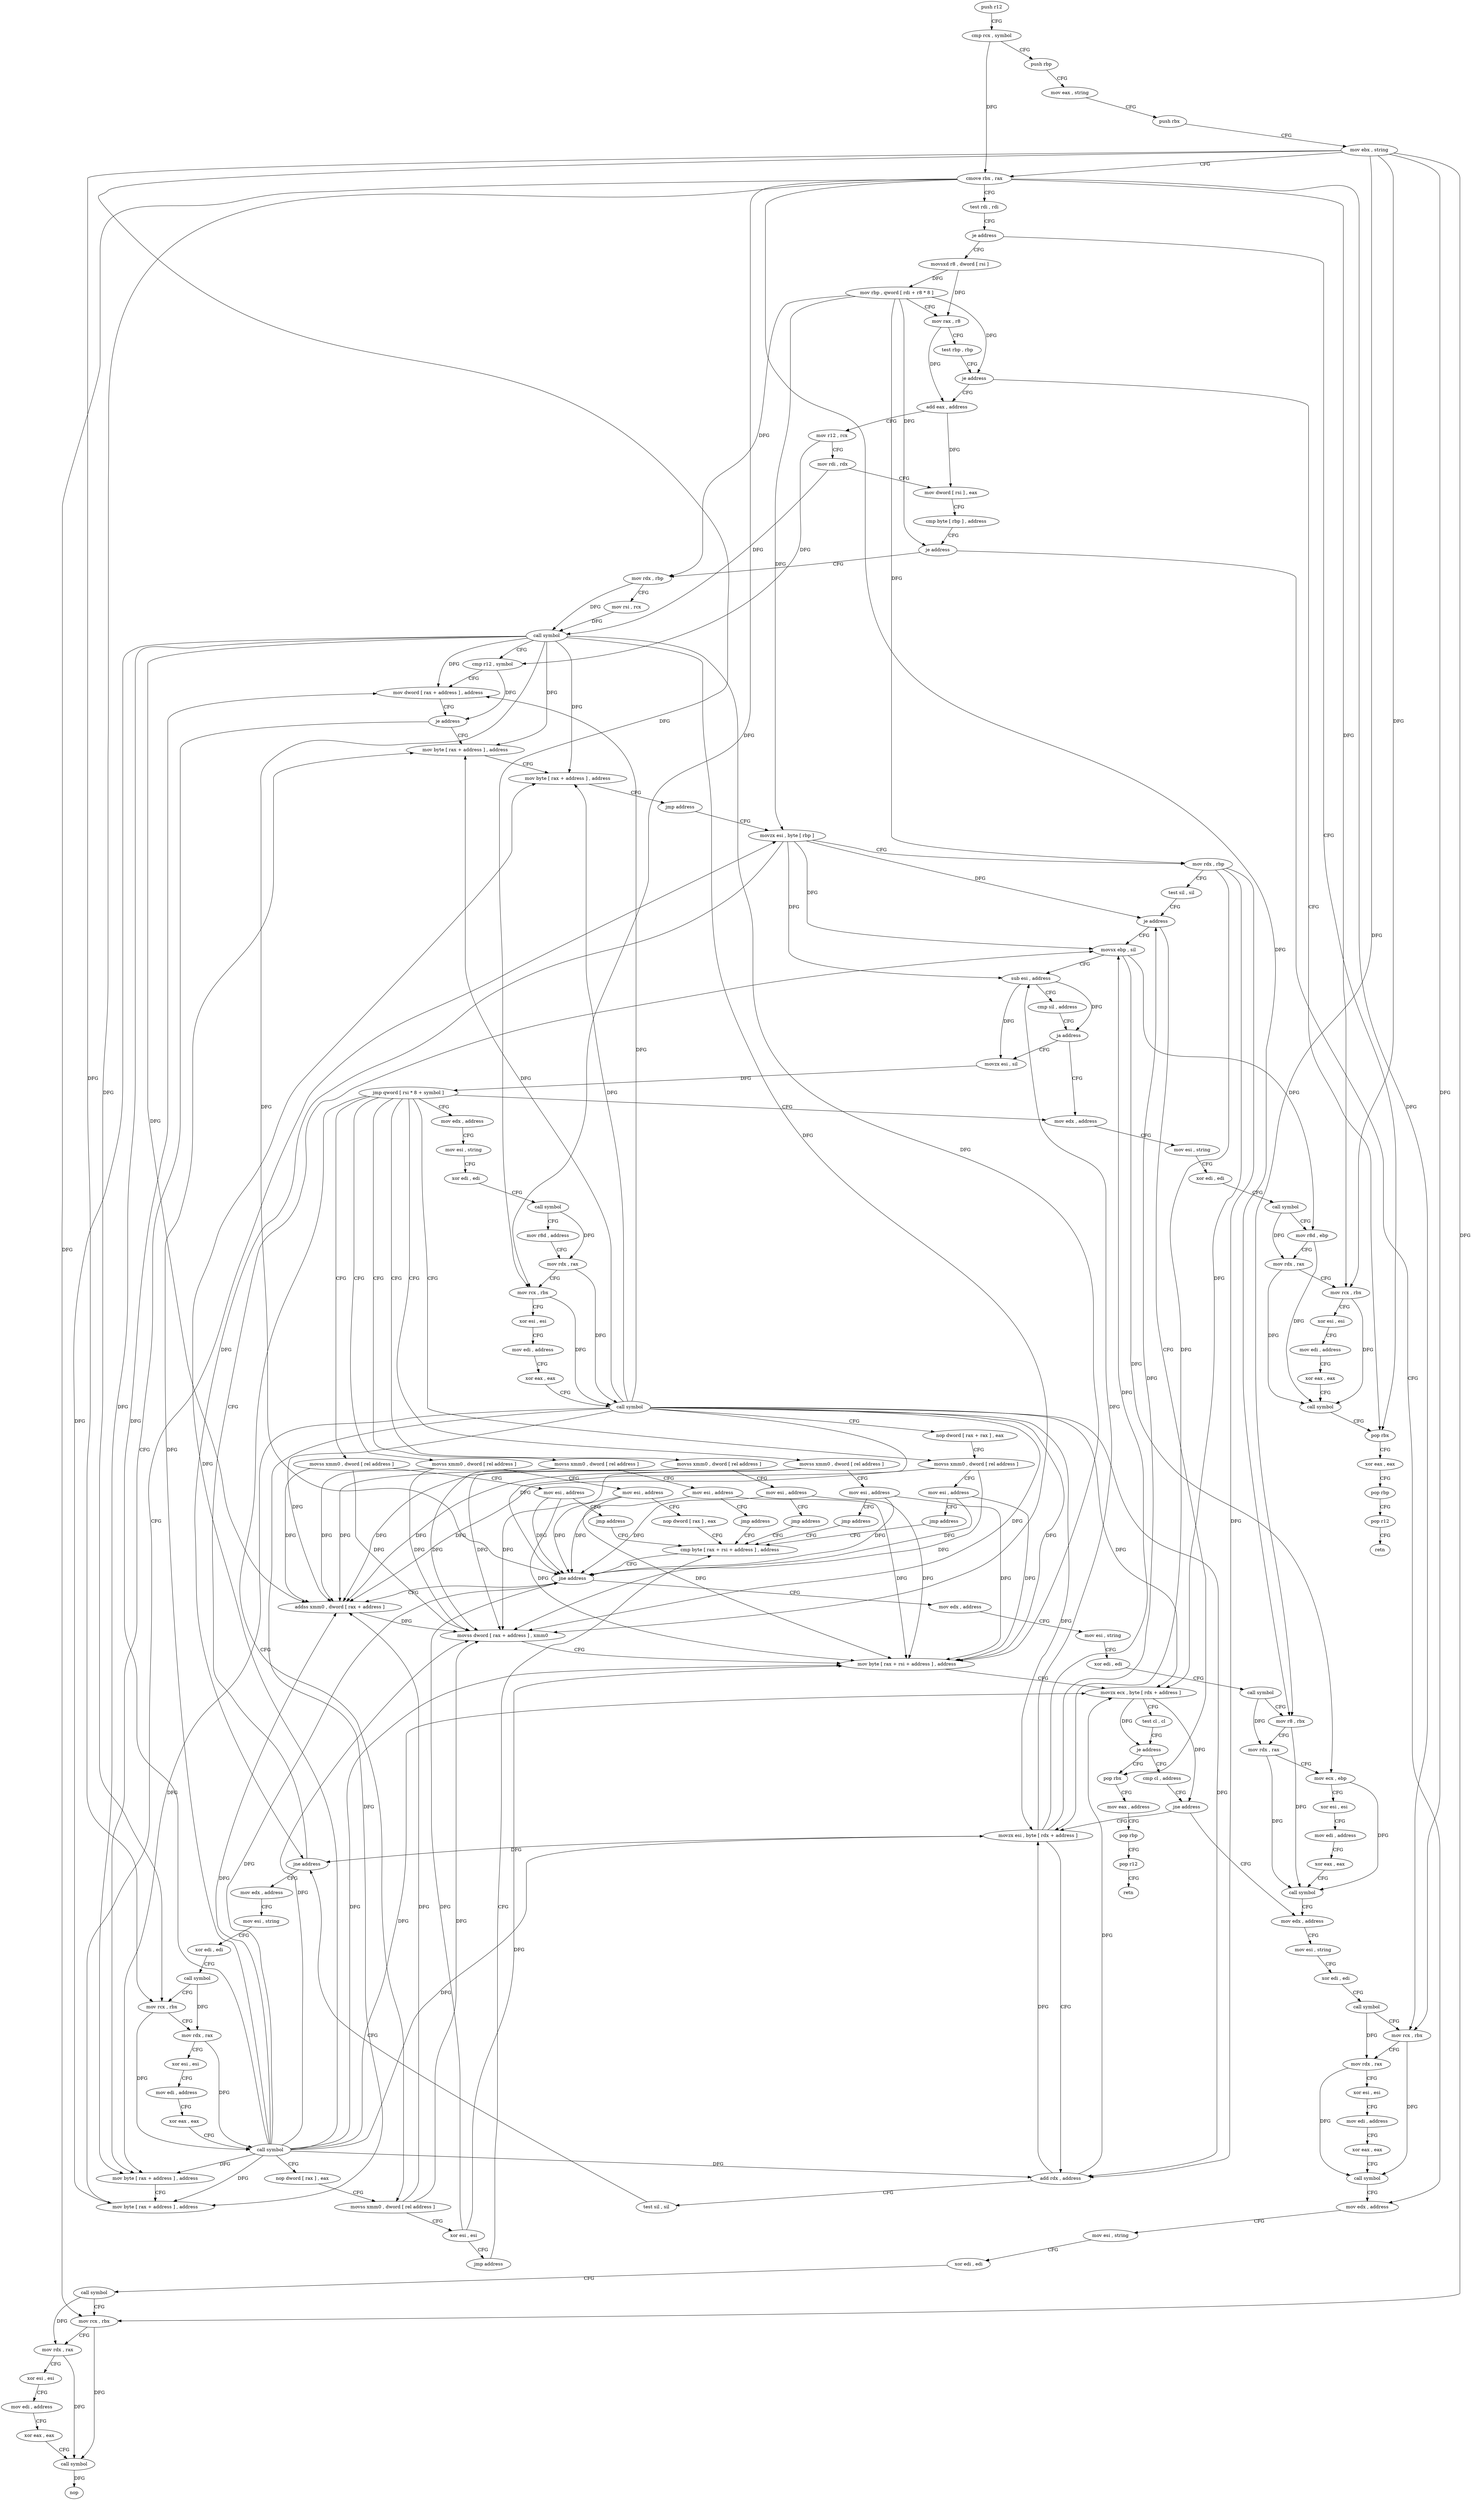 digraph "func" {
"4243552" [label = "push r12" ]
"4243554" [label = "cmp rcx , symbol" ]
"4243561" [label = "push rbp" ]
"4243562" [label = "mov eax , string" ]
"4243567" [label = "push rbx" ]
"4243568" [label = "mov ebx , string" ]
"4243573" [label = "cmove rbx , rax" ]
"4243577" [label = "test rdi , rdi" ]
"4243580" [label = "je address" ]
"4244064" [label = "pop rbx" ]
"4243586" [label = "movsxd r8 , dword [ rsi ]" ]
"4244065" [label = "xor eax , eax" ]
"4244067" [label = "pop rbp" ]
"4244068" [label = "pop r12" ]
"4244070" [label = "retn" ]
"4243589" [label = "mov rbp , qword [ rdi + r8 * 8 ]" ]
"4243593" [label = "mov rax , r8" ]
"4243596" [label = "test rbp , rbp" ]
"4243599" [label = "je address" ]
"4243605" [label = "add eax , address" ]
"4243608" [label = "mov r12 , rcx" ]
"4243611" [label = "mov rdi , rdx" ]
"4243614" [label = "mov dword [ rsi ] , eax" ]
"4243616" [label = "cmp byte [ rbp ] , address" ]
"4243620" [label = "je address" ]
"4244169" [label = "mov edx , address" ]
"4243626" [label = "mov rdx , rbp" ]
"4244174" [label = "mov esi , string" ]
"4244179" [label = "xor edi , edi" ]
"4244181" [label = "call symbol" ]
"4244186" [label = "mov rcx , rbx" ]
"4244189" [label = "mov rdx , rax" ]
"4244192" [label = "xor esi , esi" ]
"4244194" [label = "mov edi , address" ]
"4244199" [label = "xor eax , eax" ]
"4244201" [label = "call symbol" ]
"4244206" [label = "nop" ]
"4243629" [label = "mov rsi , rcx" ]
"4243632" [label = "call symbol" ]
"4243637" [label = "cmp r12 , symbol" ]
"4243644" [label = "mov dword [ rax + address ] , address" ]
"4243651" [label = "je address" ]
"4244080" [label = "mov byte [ rax + address ] , address" ]
"4243657" [label = "mov byte [ rax + address ] , address" ]
"4244084" [label = "mov byte [ rax + address ] , address" ]
"4244088" [label = "jmp address" ]
"4243665" [label = "movzx esi , byte [ rbp ]" ]
"4243661" [label = "mov byte [ rax + address ] , address" ]
"4243669" [label = "mov rdx , rbp" ]
"4243672" [label = "test sil , sil" ]
"4243675" [label = "je address" ]
"4243712" [label = "pop rbx" ]
"4243677" [label = "movsx ebp , sil" ]
"4243713" [label = "mov eax , address" ]
"4243718" [label = "pop rbp" ]
"4243719" [label = "pop r12" ]
"4243721" [label = "retn" ]
"4243681" [label = "sub esi , address" ]
"4243684" [label = "cmp sil , address" ]
"4243688" [label = "ja address" ]
"4244024" [label = "mov edx , address" ]
"4243694" [label = "movzx esi , sil" ]
"4244029" [label = "mov esi , string" ]
"4244034" [label = "xor edi , edi" ]
"4244036" [label = "call symbol" ]
"4244041" [label = "mov r8d , ebp" ]
"4244044" [label = "mov rdx , rax" ]
"4244047" [label = "mov rcx , rbx" ]
"4244050" [label = "xor esi , esi" ]
"4244052" [label = "mov edi , address" ]
"4244057" [label = "xor eax , eax" ]
"4244059" [label = "call symbol" ]
"4243698" [label = "jmp qword [ rsi * 8 + symbol ]" ]
"4243728" [label = "movss xmm0 , dword [ rel address ]" ]
"4243840" [label = "movss xmm0 , dword [ rel address ]" ]
"4243856" [label = "mov edx , address" ]
"4243904" [label = "movss xmm0 , dword [ rel address ]" ]
"4243928" [label = "movss xmm0 , dword [ rel address ]" ]
"4243952" [label = "movss xmm0 , dword [ rel address ]" ]
"4243976" [label = "movss xmm0 , dword [ rel address ]" ]
"4244000" [label = "movss xmm0 , dword [ rel address ]" ]
"4243736" [label = "mov esi , address" ]
"4243741" [label = "nop dword [ rax ] , eax" ]
"4243744" [label = "cmp byte [ rax + rsi + address ] , address" ]
"4243848" [label = "xor esi , esi" ]
"4243850" [label = "jmp address" ]
"4243861" [label = "mov esi , string" ]
"4243866" [label = "xor edi , edi" ]
"4243868" [label = "call symbol" ]
"4243873" [label = "mov r8d , address" ]
"4243879" [label = "mov rdx , rax" ]
"4243882" [label = "mov rcx , rbx" ]
"4243885" [label = "xor esi , esi" ]
"4243887" [label = "mov edi , address" ]
"4243892" [label = "xor eax , eax" ]
"4243894" [label = "call symbol" ]
"4243899" [label = "nop dword [ rax + rax ] , eax" ]
"4243912" [label = "mov esi , address" ]
"4243917" [label = "jmp address" ]
"4243936" [label = "mov esi , address" ]
"4243941" [label = "jmp address" ]
"4243960" [label = "mov esi , address" ]
"4243965" [label = "jmp address" ]
"4243984" [label = "mov esi , address" ]
"4243989" [label = "jmp address" ]
"4244008" [label = "mov esi , address" ]
"4244013" [label = "jmp address" ]
"4244093" [label = "mov edx , address" ]
"4244098" [label = "mov esi , string" ]
"4244103" [label = "xor edi , edi" ]
"4244105" [label = "call symbol" ]
"4244110" [label = "mov r8 , rbx" ]
"4244113" [label = "mov rdx , rax" ]
"4244116" [label = "mov ecx , ebp" ]
"4244118" [label = "xor esi , esi" ]
"4244120" [label = "mov edi , address" ]
"4244125" [label = "xor eax , eax" ]
"4244127" [label = "call symbol" ]
"4244132" [label = "mov edx , address" ]
"4243755" [label = "addss xmm0 , dword [ rax + address ]" ]
"4243760" [label = "movss dword [ rax + address ] , xmm0" ]
"4243765" [label = "mov byte [ rax + rsi + address ] , address" ]
"4243770" [label = "movzx ecx , byte [ rdx + address ]" ]
"4243774" [label = "test cl , cl" ]
"4243776" [label = "je address" ]
"4243778" [label = "cmp cl , address" ]
"4243749" [label = "jne address" ]
"4243781" [label = "jne address" ]
"4243787" [label = "movzx esi , byte [ rdx + address ]" ]
"4244137" [label = "mov esi , string" ]
"4244142" [label = "xor edi , edi" ]
"4244144" [label = "call symbol" ]
"4244149" [label = "mov rcx , rbx" ]
"4244152" [label = "mov rdx , rax" ]
"4244155" [label = "xor esi , esi" ]
"4244157" [label = "mov edi , address" ]
"4244162" [label = "xor eax , eax" ]
"4244164" [label = "call symbol" ]
"4243791" [label = "add rdx , address" ]
"4243795" [label = "test sil , sil" ]
"4243798" [label = "jne address" ]
"4243800" [label = "mov edx , address" ]
"4243805" [label = "mov esi , string" ]
"4243810" [label = "xor edi , edi" ]
"4243812" [label = "call symbol" ]
"4243817" [label = "mov rcx , rbx" ]
"4243820" [label = "mov rdx , rax" ]
"4243823" [label = "xor esi , esi" ]
"4243825" [label = "mov edi , address" ]
"4243830" [label = "xor eax , eax" ]
"4243832" [label = "call symbol" ]
"4243837" [label = "nop dword [ rax ] , eax" ]
"4243552" -> "4243554" [ label = "CFG" ]
"4243554" -> "4243561" [ label = "CFG" ]
"4243554" -> "4243573" [ label = "DFG" ]
"4243561" -> "4243562" [ label = "CFG" ]
"4243562" -> "4243567" [ label = "CFG" ]
"4243567" -> "4243568" [ label = "CFG" ]
"4243568" -> "4243573" [ label = "CFG" ]
"4243568" -> "4244186" [ label = "DFG" ]
"4243568" -> "4244047" [ label = "DFG" ]
"4243568" -> "4243882" [ label = "DFG" ]
"4243568" -> "4244110" [ label = "DFG" ]
"4243568" -> "4244149" [ label = "DFG" ]
"4243568" -> "4243817" [ label = "DFG" ]
"4243573" -> "4243577" [ label = "CFG" ]
"4243573" -> "4244186" [ label = "DFG" ]
"4243573" -> "4244047" [ label = "DFG" ]
"4243573" -> "4243882" [ label = "DFG" ]
"4243573" -> "4244110" [ label = "DFG" ]
"4243573" -> "4244149" [ label = "DFG" ]
"4243573" -> "4243817" [ label = "DFG" ]
"4243577" -> "4243580" [ label = "CFG" ]
"4243580" -> "4244064" [ label = "CFG" ]
"4243580" -> "4243586" [ label = "CFG" ]
"4244064" -> "4244065" [ label = "CFG" ]
"4243586" -> "4243589" [ label = "DFG" ]
"4243586" -> "4243593" [ label = "DFG" ]
"4244065" -> "4244067" [ label = "CFG" ]
"4244067" -> "4244068" [ label = "CFG" ]
"4244068" -> "4244070" [ label = "CFG" ]
"4243589" -> "4243593" [ label = "CFG" ]
"4243589" -> "4243599" [ label = "DFG" ]
"4243589" -> "4243620" [ label = "DFG" ]
"4243589" -> "4243626" [ label = "DFG" ]
"4243589" -> "4243665" [ label = "DFG" ]
"4243589" -> "4243669" [ label = "DFG" ]
"4243593" -> "4243596" [ label = "CFG" ]
"4243593" -> "4243605" [ label = "DFG" ]
"4243596" -> "4243599" [ label = "CFG" ]
"4243599" -> "4244064" [ label = "CFG" ]
"4243599" -> "4243605" [ label = "CFG" ]
"4243605" -> "4243608" [ label = "CFG" ]
"4243605" -> "4243614" [ label = "DFG" ]
"4243608" -> "4243611" [ label = "CFG" ]
"4243608" -> "4243637" [ label = "DFG" ]
"4243611" -> "4243614" [ label = "CFG" ]
"4243611" -> "4243632" [ label = "DFG" ]
"4243614" -> "4243616" [ label = "CFG" ]
"4243616" -> "4243620" [ label = "CFG" ]
"4243620" -> "4244169" [ label = "CFG" ]
"4243620" -> "4243626" [ label = "CFG" ]
"4244169" -> "4244174" [ label = "CFG" ]
"4243626" -> "4243629" [ label = "CFG" ]
"4243626" -> "4243632" [ label = "DFG" ]
"4244174" -> "4244179" [ label = "CFG" ]
"4244179" -> "4244181" [ label = "CFG" ]
"4244181" -> "4244186" [ label = "CFG" ]
"4244181" -> "4244189" [ label = "DFG" ]
"4244186" -> "4244189" [ label = "CFG" ]
"4244186" -> "4244201" [ label = "DFG" ]
"4244189" -> "4244192" [ label = "CFG" ]
"4244189" -> "4244201" [ label = "DFG" ]
"4244192" -> "4244194" [ label = "CFG" ]
"4244194" -> "4244199" [ label = "CFG" ]
"4244199" -> "4244201" [ label = "CFG" ]
"4244201" -> "4244206" [ label = "DFG" ]
"4243629" -> "4243632" [ label = "DFG" ]
"4243632" -> "4243637" [ label = "CFG" ]
"4243632" -> "4243644" [ label = "DFG" ]
"4243632" -> "4244080" [ label = "DFG" ]
"4243632" -> "4244084" [ label = "DFG" ]
"4243632" -> "4243657" [ label = "DFG" ]
"4243632" -> "4243661" [ label = "DFG" ]
"4243632" -> "4243749" [ label = "DFG" ]
"4243632" -> "4243755" [ label = "DFG" ]
"4243632" -> "4243760" [ label = "DFG" ]
"4243632" -> "4243765" [ label = "DFG" ]
"4243637" -> "4243644" [ label = "CFG" ]
"4243637" -> "4243651" [ label = "DFG" ]
"4243644" -> "4243651" [ label = "CFG" ]
"4243651" -> "4244080" [ label = "CFG" ]
"4243651" -> "4243657" [ label = "CFG" ]
"4244080" -> "4244084" [ label = "CFG" ]
"4243657" -> "4243661" [ label = "CFG" ]
"4244084" -> "4244088" [ label = "CFG" ]
"4244088" -> "4243665" [ label = "CFG" ]
"4243665" -> "4243669" [ label = "CFG" ]
"4243665" -> "4243675" [ label = "DFG" ]
"4243665" -> "4243677" [ label = "DFG" ]
"4243665" -> "4243681" [ label = "DFG" ]
"4243665" -> "4243798" [ label = "DFG" ]
"4243661" -> "4243665" [ label = "CFG" ]
"4243669" -> "4243672" [ label = "CFG" ]
"4243669" -> "4243770" [ label = "DFG" ]
"4243669" -> "4243787" [ label = "DFG" ]
"4243669" -> "4243791" [ label = "DFG" ]
"4243672" -> "4243675" [ label = "CFG" ]
"4243675" -> "4243712" [ label = "CFG" ]
"4243675" -> "4243677" [ label = "CFG" ]
"4243712" -> "4243713" [ label = "CFG" ]
"4243677" -> "4243681" [ label = "CFG" ]
"4243677" -> "4244041" [ label = "DFG" ]
"4243677" -> "4244116" [ label = "DFG" ]
"4243713" -> "4243718" [ label = "CFG" ]
"4243718" -> "4243719" [ label = "CFG" ]
"4243719" -> "4243721" [ label = "CFG" ]
"4243681" -> "4243684" [ label = "CFG" ]
"4243681" -> "4243688" [ label = "DFG" ]
"4243681" -> "4243694" [ label = "DFG" ]
"4243684" -> "4243688" [ label = "CFG" ]
"4243688" -> "4244024" [ label = "CFG" ]
"4243688" -> "4243694" [ label = "CFG" ]
"4244024" -> "4244029" [ label = "CFG" ]
"4243694" -> "4243698" [ label = "DFG" ]
"4244029" -> "4244034" [ label = "CFG" ]
"4244034" -> "4244036" [ label = "CFG" ]
"4244036" -> "4244041" [ label = "CFG" ]
"4244036" -> "4244044" [ label = "DFG" ]
"4244041" -> "4244044" [ label = "CFG" ]
"4244041" -> "4244059" [ label = "DFG" ]
"4244044" -> "4244047" [ label = "CFG" ]
"4244044" -> "4244059" [ label = "DFG" ]
"4244047" -> "4244050" [ label = "CFG" ]
"4244047" -> "4244059" [ label = "DFG" ]
"4244050" -> "4244052" [ label = "CFG" ]
"4244052" -> "4244057" [ label = "CFG" ]
"4244057" -> "4244059" [ label = "CFG" ]
"4244059" -> "4244064" [ label = "CFG" ]
"4243698" -> "4243728" [ label = "CFG" ]
"4243698" -> "4243840" [ label = "CFG" ]
"4243698" -> "4243856" [ label = "CFG" ]
"4243698" -> "4243904" [ label = "CFG" ]
"4243698" -> "4243928" [ label = "CFG" ]
"4243698" -> "4243952" [ label = "CFG" ]
"4243698" -> "4243976" [ label = "CFG" ]
"4243698" -> "4244000" [ label = "CFG" ]
"4243698" -> "4244024" [ label = "CFG" ]
"4243728" -> "4243736" [ label = "CFG" ]
"4243728" -> "4243755" [ label = "DFG" ]
"4243728" -> "4243760" [ label = "DFG" ]
"4243840" -> "4243848" [ label = "CFG" ]
"4243840" -> "4243755" [ label = "DFG" ]
"4243840" -> "4243760" [ label = "DFG" ]
"4243856" -> "4243861" [ label = "CFG" ]
"4243904" -> "4243912" [ label = "CFG" ]
"4243904" -> "4243755" [ label = "DFG" ]
"4243904" -> "4243760" [ label = "DFG" ]
"4243928" -> "4243936" [ label = "CFG" ]
"4243928" -> "4243755" [ label = "DFG" ]
"4243928" -> "4243760" [ label = "DFG" ]
"4243952" -> "4243960" [ label = "CFG" ]
"4243952" -> "4243755" [ label = "DFG" ]
"4243952" -> "4243760" [ label = "DFG" ]
"4243976" -> "4243984" [ label = "CFG" ]
"4243976" -> "4243755" [ label = "DFG" ]
"4243976" -> "4243760" [ label = "DFG" ]
"4244000" -> "4244008" [ label = "CFG" ]
"4244000" -> "4243755" [ label = "DFG" ]
"4244000" -> "4243760" [ label = "DFG" ]
"4243736" -> "4243741" [ label = "CFG" ]
"4243736" -> "4243749" [ label = "DFG" ]
"4243736" -> "4243765" [ label = "DFG" ]
"4243741" -> "4243744" [ label = "CFG" ]
"4243744" -> "4243749" [ label = "CFG" ]
"4243848" -> "4243850" [ label = "CFG" ]
"4243848" -> "4243749" [ label = "DFG" ]
"4243848" -> "4243765" [ label = "DFG" ]
"4243850" -> "4243744" [ label = "CFG" ]
"4243861" -> "4243866" [ label = "CFG" ]
"4243866" -> "4243868" [ label = "CFG" ]
"4243868" -> "4243873" [ label = "CFG" ]
"4243868" -> "4243879" [ label = "DFG" ]
"4243873" -> "4243879" [ label = "CFG" ]
"4243879" -> "4243882" [ label = "CFG" ]
"4243879" -> "4243894" [ label = "DFG" ]
"4243882" -> "4243885" [ label = "CFG" ]
"4243882" -> "4243894" [ label = "DFG" ]
"4243885" -> "4243887" [ label = "CFG" ]
"4243887" -> "4243892" [ label = "CFG" ]
"4243892" -> "4243894" [ label = "CFG" ]
"4243894" -> "4243899" [ label = "CFG" ]
"4243894" -> "4243644" [ label = "DFG" ]
"4243894" -> "4244080" [ label = "DFG" ]
"4243894" -> "4244084" [ label = "DFG" ]
"4243894" -> "4243657" [ label = "DFG" ]
"4243894" -> "4243661" [ label = "DFG" ]
"4243894" -> "4243749" [ label = "DFG" ]
"4243894" -> "4243755" [ label = "DFG" ]
"4243894" -> "4243760" [ label = "DFG" ]
"4243894" -> "4243765" [ label = "DFG" ]
"4243894" -> "4243770" [ label = "DFG" ]
"4243894" -> "4243787" [ label = "DFG" ]
"4243894" -> "4243791" [ label = "DFG" ]
"4243899" -> "4243904" [ label = "CFG" ]
"4243912" -> "4243917" [ label = "CFG" ]
"4243912" -> "4243749" [ label = "DFG" ]
"4243912" -> "4243765" [ label = "DFG" ]
"4243917" -> "4243744" [ label = "CFG" ]
"4243936" -> "4243941" [ label = "CFG" ]
"4243936" -> "4243749" [ label = "DFG" ]
"4243936" -> "4243765" [ label = "DFG" ]
"4243941" -> "4243744" [ label = "CFG" ]
"4243960" -> "4243965" [ label = "CFG" ]
"4243960" -> "4243749" [ label = "DFG" ]
"4243960" -> "4243765" [ label = "DFG" ]
"4243965" -> "4243744" [ label = "CFG" ]
"4243984" -> "4243989" [ label = "CFG" ]
"4243984" -> "4243749" [ label = "DFG" ]
"4243984" -> "4243765" [ label = "DFG" ]
"4243989" -> "4243744" [ label = "CFG" ]
"4244008" -> "4244013" [ label = "CFG" ]
"4244008" -> "4243749" [ label = "DFG" ]
"4244008" -> "4243765" [ label = "DFG" ]
"4244013" -> "4243744" [ label = "CFG" ]
"4244093" -> "4244098" [ label = "CFG" ]
"4244098" -> "4244103" [ label = "CFG" ]
"4244103" -> "4244105" [ label = "CFG" ]
"4244105" -> "4244110" [ label = "CFG" ]
"4244105" -> "4244113" [ label = "DFG" ]
"4244110" -> "4244113" [ label = "CFG" ]
"4244110" -> "4244127" [ label = "DFG" ]
"4244113" -> "4244116" [ label = "CFG" ]
"4244113" -> "4244127" [ label = "DFG" ]
"4244116" -> "4244118" [ label = "CFG" ]
"4244116" -> "4244127" [ label = "DFG" ]
"4244118" -> "4244120" [ label = "CFG" ]
"4244120" -> "4244125" [ label = "CFG" ]
"4244125" -> "4244127" [ label = "CFG" ]
"4244127" -> "4244132" [ label = "CFG" ]
"4244132" -> "4244137" [ label = "CFG" ]
"4243755" -> "4243760" [ label = "DFG" ]
"4243760" -> "4243765" [ label = "CFG" ]
"4243765" -> "4243770" [ label = "CFG" ]
"4243770" -> "4243774" [ label = "CFG" ]
"4243770" -> "4243776" [ label = "DFG" ]
"4243770" -> "4243781" [ label = "DFG" ]
"4243774" -> "4243776" [ label = "CFG" ]
"4243776" -> "4243712" [ label = "CFG" ]
"4243776" -> "4243778" [ label = "CFG" ]
"4243778" -> "4243781" [ label = "CFG" ]
"4243749" -> "4244093" [ label = "CFG" ]
"4243749" -> "4243755" [ label = "CFG" ]
"4243781" -> "4244132" [ label = "CFG" ]
"4243781" -> "4243787" [ label = "CFG" ]
"4243787" -> "4243791" [ label = "CFG" ]
"4243787" -> "4243675" [ label = "DFG" ]
"4243787" -> "4243677" [ label = "DFG" ]
"4243787" -> "4243681" [ label = "DFG" ]
"4243787" -> "4243798" [ label = "DFG" ]
"4244137" -> "4244142" [ label = "CFG" ]
"4244142" -> "4244144" [ label = "CFG" ]
"4244144" -> "4244149" [ label = "CFG" ]
"4244144" -> "4244152" [ label = "DFG" ]
"4244149" -> "4244152" [ label = "CFG" ]
"4244149" -> "4244164" [ label = "DFG" ]
"4244152" -> "4244155" [ label = "CFG" ]
"4244152" -> "4244164" [ label = "DFG" ]
"4244155" -> "4244157" [ label = "CFG" ]
"4244157" -> "4244162" [ label = "CFG" ]
"4244162" -> "4244164" [ label = "CFG" ]
"4244164" -> "4244169" [ label = "CFG" ]
"4243791" -> "4243795" [ label = "CFG" ]
"4243791" -> "4243770" [ label = "DFG" ]
"4243791" -> "4243787" [ label = "DFG" ]
"4243795" -> "4243798" [ label = "CFG" ]
"4243798" -> "4243677" [ label = "CFG" ]
"4243798" -> "4243800" [ label = "CFG" ]
"4243800" -> "4243805" [ label = "CFG" ]
"4243805" -> "4243810" [ label = "CFG" ]
"4243810" -> "4243812" [ label = "CFG" ]
"4243812" -> "4243817" [ label = "CFG" ]
"4243812" -> "4243820" [ label = "DFG" ]
"4243817" -> "4243820" [ label = "CFG" ]
"4243817" -> "4243832" [ label = "DFG" ]
"4243820" -> "4243823" [ label = "CFG" ]
"4243820" -> "4243832" [ label = "DFG" ]
"4243823" -> "4243825" [ label = "CFG" ]
"4243825" -> "4243830" [ label = "CFG" ]
"4243830" -> "4243832" [ label = "CFG" ]
"4243832" -> "4243837" [ label = "CFG" ]
"4243832" -> "4243644" [ label = "DFG" ]
"4243832" -> "4244080" [ label = "DFG" ]
"4243832" -> "4244084" [ label = "DFG" ]
"4243832" -> "4243657" [ label = "DFG" ]
"4243832" -> "4243661" [ label = "DFG" ]
"4243832" -> "4243755" [ label = "DFG" ]
"4243832" -> "4243770" [ label = "DFG" ]
"4243832" -> "4243787" [ label = "DFG" ]
"4243832" -> "4243791" [ label = "DFG" ]
"4243832" -> "4243749" [ label = "DFG" ]
"4243832" -> "4243760" [ label = "DFG" ]
"4243832" -> "4243765" [ label = "DFG" ]
"4243837" -> "4243840" [ label = "CFG" ]
}
